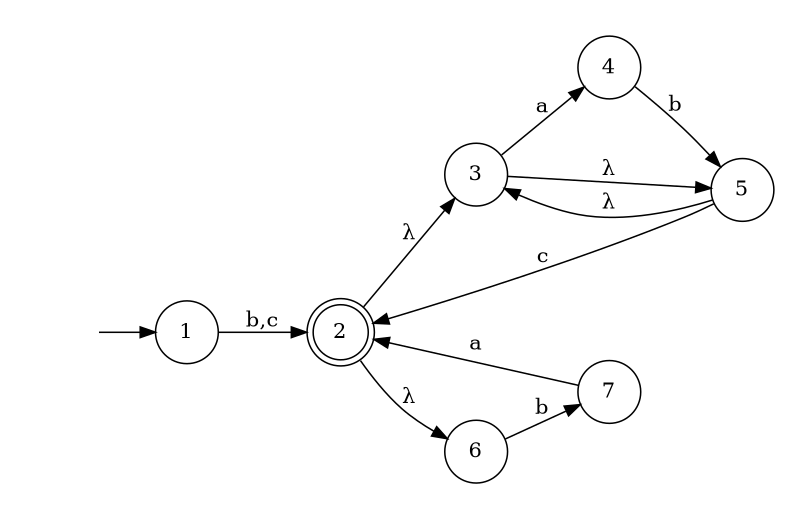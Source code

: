 digraph {
	rankdir=LR;
	margin=0.2;
	size=5;
	node [margin=0.1 shape=circle];
	2[margin=0 shape=doublecircle];
	" "[color=white width=0];
	" " -> 1;
	1 -> 2 [label="b,c"];
	2 -> 3 [label=<&#955;>];
	2 -> 6 [label=<&#955;>];
	3 -> 4 [label="a"];
	3 -> 5 [label=<&#955;>];
	4 -> 5 [label="b"];
	5 -> 3 [label=<&#955;>];
	5 -> 2 [label="c"];
	6 -> 7 [label="b"];
	7 -> 2 [label="a"];
}